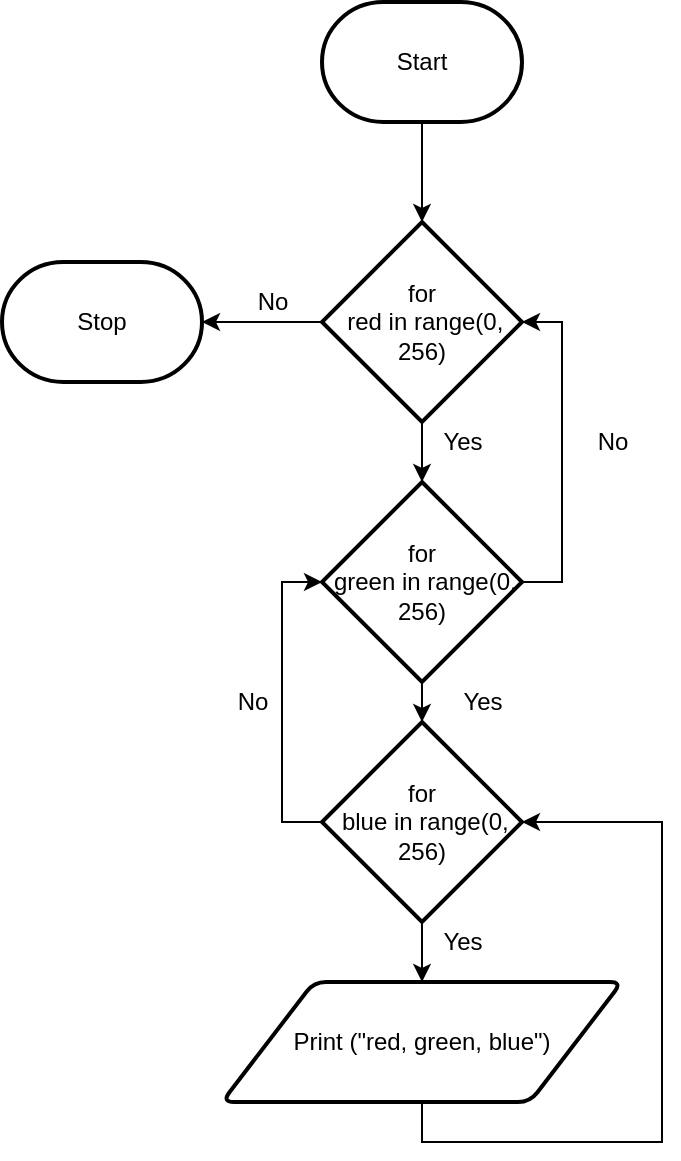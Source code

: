 <mxfile version="14.7.0" type="github">
  <diagram id="39tV6zM7jZFrFOCUXyoV" name="Page-1">
    <mxGraphModel dx="582" dy="383" grid="1" gridSize="10" guides="1" tooltips="1" connect="1" arrows="1" fold="1" page="1" pageScale="1" pageWidth="850" pageHeight="1100" math="0" shadow="0">
      <root>
        <mxCell id="0" />
        <mxCell id="1" parent="0" />
        <mxCell id="Cz0hy_QfnHTke4BaAw6I-23" style="edgeStyle=orthogonalEdgeStyle;rounded=0;orthogonalLoop=1;jettySize=auto;html=1;exitX=0.5;exitY=1;exitDx=0;exitDy=0;exitPerimeter=0;entryX=0.5;entryY=0;entryDx=0;entryDy=0;entryPerimeter=0;" parent="1" source="Cz0hy_QfnHTke4BaAw6I-1" target="Cz0hy_QfnHTke4BaAw6I-4" edge="1">
          <mxGeometry relative="1" as="geometry" />
        </mxCell>
        <mxCell id="Cz0hy_QfnHTke4BaAw6I-1" value="Start" style="strokeWidth=2;html=1;shape=mxgraph.flowchart.terminator;whiteSpace=wrap;" parent="1" vertex="1">
          <mxGeometry x="250" y="150" width="100" height="60" as="geometry" />
        </mxCell>
        <mxCell id="Cz0hy_QfnHTke4BaAw6I-14" style="edgeStyle=orthogonalEdgeStyle;rounded=0;orthogonalLoop=1;jettySize=auto;html=1;exitX=0.5;exitY=1;exitDx=0;exitDy=0;exitPerimeter=0;entryX=0.5;entryY=0;entryDx=0;entryDy=0;entryPerimeter=0;" parent="1" source="Cz0hy_QfnHTke4BaAw6I-4" target="Cz0hy_QfnHTke4BaAw6I-5" edge="1">
          <mxGeometry relative="1" as="geometry" />
        </mxCell>
        <mxCell id="Cz0hy_QfnHTke4BaAw6I-38" style="edgeStyle=orthogonalEdgeStyle;rounded=0;orthogonalLoop=1;jettySize=auto;html=1;exitX=0;exitY=0.5;exitDx=0;exitDy=0;exitPerimeter=0;entryX=1;entryY=0.5;entryDx=0;entryDy=0;entryPerimeter=0;" parent="1" source="Cz0hy_QfnHTke4BaAw6I-4" target="Cz0hy_QfnHTke4BaAw6I-31" edge="1">
          <mxGeometry relative="1" as="geometry" />
        </mxCell>
        <mxCell id="Cz0hy_QfnHTke4BaAw6I-4" value="for&lt;br&gt;&amp;nbsp;red in range(0, 256)" style="strokeWidth=2;html=1;shape=mxgraph.flowchart.decision;whiteSpace=wrap;" parent="1" vertex="1">
          <mxGeometry x="250" y="260" width="100" height="100" as="geometry" />
        </mxCell>
        <mxCell id="Cz0hy_QfnHTke4BaAw6I-15" style="edgeStyle=orthogonalEdgeStyle;rounded=0;orthogonalLoop=1;jettySize=auto;html=1;exitX=0.5;exitY=1;exitDx=0;exitDy=0;exitPerimeter=0;entryX=0.5;entryY=0;entryDx=0;entryDy=0;entryPerimeter=0;" parent="1" source="Cz0hy_QfnHTke4BaAw6I-5" target="Cz0hy_QfnHTke4BaAw6I-6" edge="1">
          <mxGeometry relative="1" as="geometry" />
        </mxCell>
        <mxCell id="Cz0hy_QfnHTke4BaAw6I-37" style="edgeStyle=orthogonalEdgeStyle;rounded=0;orthogonalLoop=1;jettySize=auto;html=1;exitX=1;exitY=0.5;exitDx=0;exitDy=0;exitPerimeter=0;entryX=1;entryY=0.5;entryDx=0;entryDy=0;entryPerimeter=0;" parent="1" source="Cz0hy_QfnHTke4BaAw6I-5" target="Cz0hy_QfnHTke4BaAw6I-4" edge="1">
          <mxGeometry relative="1" as="geometry" />
        </mxCell>
        <mxCell id="Cz0hy_QfnHTke4BaAw6I-5" value="for&lt;br&gt;&amp;nbsp;green in range(0, 256)" style="strokeWidth=2;html=1;shape=mxgraph.flowchart.decision;whiteSpace=wrap;" parent="1" vertex="1">
          <mxGeometry x="250" y="390" width="100" height="100" as="geometry" />
        </mxCell>
        <mxCell id="Cz0hy_QfnHTke4BaAw6I-26" style="edgeStyle=orthogonalEdgeStyle;rounded=0;orthogonalLoop=1;jettySize=auto;html=1;exitX=0.5;exitY=1;exitDx=0;exitDy=0;exitPerimeter=0;entryX=0.5;entryY=0;entryDx=0;entryDy=0;" parent="1" source="Cz0hy_QfnHTke4BaAw6I-6" target="Cz0hy_QfnHTke4BaAw6I-7" edge="1">
          <mxGeometry relative="1" as="geometry" />
        </mxCell>
        <mxCell id="Cz0hy_QfnHTke4BaAw6I-34" style="edgeStyle=orthogonalEdgeStyle;rounded=0;orthogonalLoop=1;jettySize=auto;html=1;exitX=0;exitY=0.5;exitDx=0;exitDy=0;exitPerimeter=0;entryX=0;entryY=0.5;entryDx=0;entryDy=0;entryPerimeter=0;" parent="1" source="Cz0hy_QfnHTke4BaAw6I-6" target="Cz0hy_QfnHTke4BaAw6I-5" edge="1">
          <mxGeometry relative="1" as="geometry" />
        </mxCell>
        <mxCell id="Cz0hy_QfnHTke4BaAw6I-6" value="for&lt;br&gt;&amp;nbsp;blue in range(0, 256)" style="strokeWidth=2;html=1;shape=mxgraph.flowchart.decision;whiteSpace=wrap;" parent="1" vertex="1">
          <mxGeometry x="250" y="510" width="100" height="100" as="geometry" />
        </mxCell>
        <mxCell id="Cz0hy_QfnHTke4BaAw6I-33" style="edgeStyle=orthogonalEdgeStyle;rounded=0;orthogonalLoop=1;jettySize=auto;html=1;exitX=0.5;exitY=1;exitDx=0;exitDy=0;entryX=1;entryY=0.5;entryDx=0;entryDy=0;entryPerimeter=0;" parent="1" source="Cz0hy_QfnHTke4BaAw6I-7" target="Cz0hy_QfnHTke4BaAw6I-6" edge="1">
          <mxGeometry relative="1" as="geometry">
            <Array as="points">
              <mxPoint x="300" y="720" />
              <mxPoint x="420" y="720" />
              <mxPoint x="420" y="560" />
            </Array>
          </mxGeometry>
        </mxCell>
        <mxCell id="Cz0hy_QfnHTke4BaAw6I-7" value="Print (&quot;red, green, blue&quot;)" style="shape=parallelogram;html=1;strokeWidth=2;perimeter=parallelogramPerimeter;whiteSpace=wrap;rounded=1;arcSize=12;size=0.23;" parent="1" vertex="1">
          <mxGeometry x="200" y="640" width="200" height="60" as="geometry" />
        </mxCell>
        <mxCell id="Cz0hy_QfnHTke4BaAw6I-24" value="Yes" style="text;html=1;align=center;verticalAlign=middle;resizable=0;points=[];autosize=1;strokeColor=none;" parent="1" vertex="1">
          <mxGeometry x="300" y="360" width="40" height="20" as="geometry" />
        </mxCell>
        <mxCell id="Cz0hy_QfnHTke4BaAw6I-25" value="Yes" style="text;html=1;align=center;verticalAlign=middle;resizable=0;points=[];autosize=1;strokeColor=none;" parent="1" vertex="1">
          <mxGeometry x="310" y="490" width="40" height="20" as="geometry" />
        </mxCell>
        <mxCell id="Cz0hy_QfnHTke4BaAw6I-29" value="Yes" style="text;html=1;align=center;verticalAlign=middle;resizable=0;points=[];autosize=1;strokeColor=none;" parent="1" vertex="1">
          <mxGeometry x="300" y="610" width="40" height="20" as="geometry" />
        </mxCell>
        <mxCell id="Cz0hy_QfnHTke4BaAw6I-31" value="Stop" style="strokeWidth=2;html=1;shape=mxgraph.flowchart.terminator;whiteSpace=wrap;" parent="1" vertex="1">
          <mxGeometry x="90" y="280" width="100" height="60" as="geometry" />
        </mxCell>
        <mxCell id="Cz0hy_QfnHTke4BaAw6I-32" value="No" style="text;html=1;align=center;verticalAlign=middle;resizable=0;points=[];autosize=1;strokeColor=none;" parent="1" vertex="1">
          <mxGeometry x="200" y="490" width="30" height="20" as="geometry" />
        </mxCell>
        <mxCell id="Cz0hy_QfnHTke4BaAw6I-36" value="No" style="text;html=1;align=center;verticalAlign=middle;resizable=0;points=[];autosize=1;strokeColor=none;" parent="1" vertex="1">
          <mxGeometry x="380" y="360" width="30" height="20" as="geometry" />
        </mxCell>
        <mxCell id="Cz0hy_QfnHTke4BaAw6I-39" value="No" style="text;html=1;align=center;verticalAlign=middle;resizable=0;points=[];autosize=1;strokeColor=none;" parent="1" vertex="1">
          <mxGeometry x="210" y="290" width="30" height="20" as="geometry" />
        </mxCell>
      </root>
    </mxGraphModel>
  </diagram>
</mxfile>
